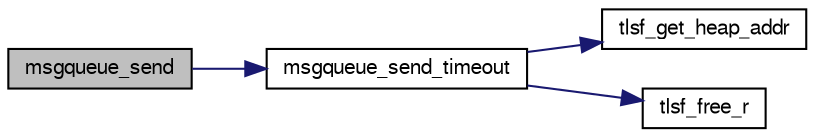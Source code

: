 digraph "msgqueue_send"
{
  edge [fontname="FreeSans",fontsize="10",labelfontname="FreeSans",labelfontsize="10"];
  node [fontname="FreeSans",fontsize="10",shape=record];
  rankdir="LR";
  Node1 [label="msgqueue_send",height=0.2,width=0.4,color="black", fillcolor="grey75", style="filled", fontcolor="black"];
  Node1 -> Node2 [color="midnightblue",fontsize="10",style="solid",fontname="FreeSans"];
  Node2 [label="msgqueue_send_timeout",height=0.2,width=0.4,color="black", fillcolor="white", style="filled",URL="$msg__queue_8c.html#aa9c85548b02609202975402ff7efcd64",tooltip="send a buffer previously allocated by msgqueue_malloc_before_send "];
  Node2 -> Node3 [color="midnightblue",fontsize="10",style="solid",fontname="FreeSans"];
  Node3 [label="tlsf_get_heap_addr",height=0.2,width=0.4,color="black", fillcolor="white", style="filled",URL="$tlsf__malloc__arch_8c.html#a1324770050af7b18bce649d036612cf1"];
  Node2 -> Node4 [color="midnightblue",fontsize="10",style="solid",fontname="FreeSans"];
  Node4 [label="tlsf_free_r",height=0.2,width=0.4,color="black", fillcolor="white", style="filled",URL="$tlsf__malloc__arch_8c.html#a17c0510bfc2132940c5d57578d37fe5e"];
}
